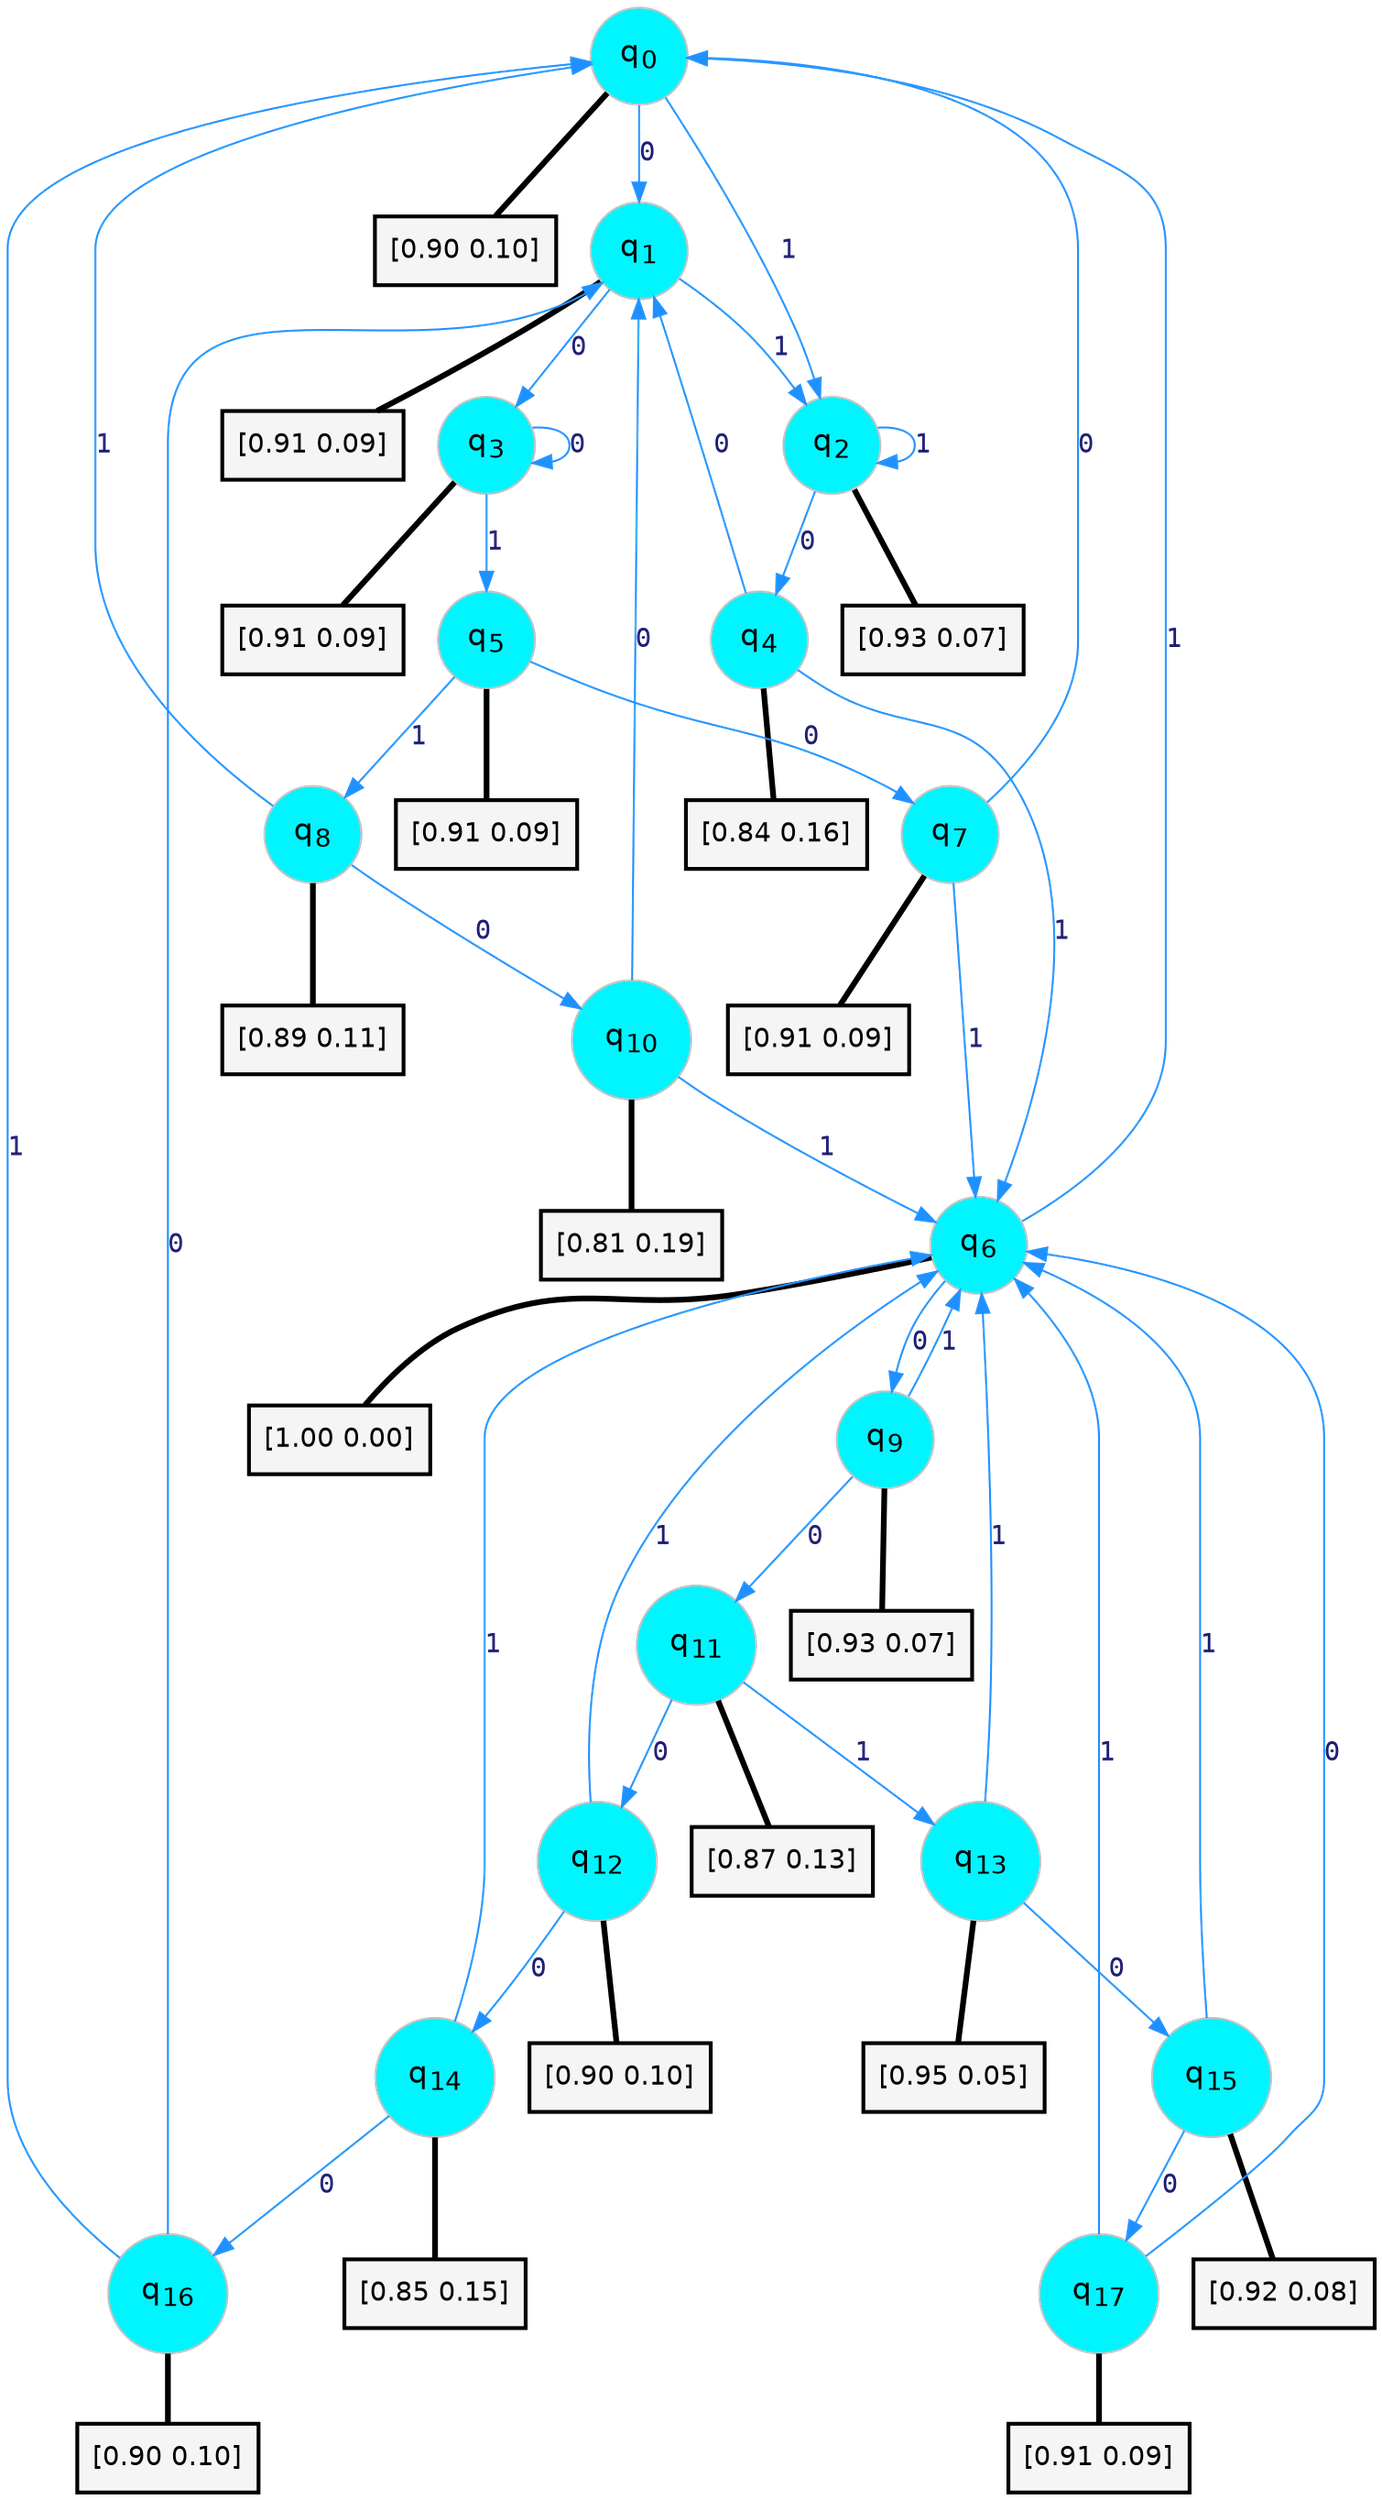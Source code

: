digraph G {
graph [
bgcolor=transparent, dpi=300, rankdir=TD, size="40,25"];
node [
color=gray, fillcolor=turquoise1, fontcolor=black, fontname=Helvetica, fontsize=16, fontweight=bold, shape=circle, style=filled];
edge [
arrowsize=1, color=dodgerblue1, fontcolor=midnightblue, fontname=courier, fontweight=bold, penwidth=1, style=solid, weight=20];
0[label=<q<SUB>0</SUB>>];
1[label=<q<SUB>1</SUB>>];
2[label=<q<SUB>2</SUB>>];
3[label=<q<SUB>3</SUB>>];
4[label=<q<SUB>4</SUB>>];
5[label=<q<SUB>5</SUB>>];
6[label=<q<SUB>6</SUB>>];
7[label=<q<SUB>7</SUB>>];
8[label=<q<SUB>8</SUB>>];
9[label=<q<SUB>9</SUB>>];
10[label=<q<SUB>10</SUB>>];
11[label=<q<SUB>11</SUB>>];
12[label=<q<SUB>12</SUB>>];
13[label=<q<SUB>13</SUB>>];
14[label=<q<SUB>14</SUB>>];
15[label=<q<SUB>15</SUB>>];
16[label=<q<SUB>16</SUB>>];
17[label=<q<SUB>17</SUB>>];
18[label="[0.90 0.10]", shape=box,fontcolor=black, fontname=Helvetica, fontsize=14, penwidth=2, fillcolor=whitesmoke,color=black];
19[label="[0.91 0.09]", shape=box,fontcolor=black, fontname=Helvetica, fontsize=14, penwidth=2, fillcolor=whitesmoke,color=black];
20[label="[0.93 0.07]", shape=box,fontcolor=black, fontname=Helvetica, fontsize=14, penwidth=2, fillcolor=whitesmoke,color=black];
21[label="[0.91 0.09]", shape=box,fontcolor=black, fontname=Helvetica, fontsize=14, penwidth=2, fillcolor=whitesmoke,color=black];
22[label="[0.84 0.16]", shape=box,fontcolor=black, fontname=Helvetica, fontsize=14, penwidth=2, fillcolor=whitesmoke,color=black];
23[label="[0.91 0.09]", shape=box,fontcolor=black, fontname=Helvetica, fontsize=14, penwidth=2, fillcolor=whitesmoke,color=black];
24[label="[1.00 0.00]", shape=box,fontcolor=black, fontname=Helvetica, fontsize=14, penwidth=2, fillcolor=whitesmoke,color=black];
25[label="[0.91 0.09]", shape=box,fontcolor=black, fontname=Helvetica, fontsize=14, penwidth=2, fillcolor=whitesmoke,color=black];
26[label="[0.89 0.11]", shape=box,fontcolor=black, fontname=Helvetica, fontsize=14, penwidth=2, fillcolor=whitesmoke,color=black];
27[label="[0.93 0.07]", shape=box,fontcolor=black, fontname=Helvetica, fontsize=14, penwidth=2, fillcolor=whitesmoke,color=black];
28[label="[0.81 0.19]", shape=box,fontcolor=black, fontname=Helvetica, fontsize=14, penwidth=2, fillcolor=whitesmoke,color=black];
29[label="[0.87 0.13]", shape=box,fontcolor=black, fontname=Helvetica, fontsize=14, penwidth=2, fillcolor=whitesmoke,color=black];
30[label="[0.90 0.10]", shape=box,fontcolor=black, fontname=Helvetica, fontsize=14, penwidth=2, fillcolor=whitesmoke,color=black];
31[label="[0.95 0.05]", shape=box,fontcolor=black, fontname=Helvetica, fontsize=14, penwidth=2, fillcolor=whitesmoke,color=black];
32[label="[0.85 0.15]", shape=box,fontcolor=black, fontname=Helvetica, fontsize=14, penwidth=2, fillcolor=whitesmoke,color=black];
33[label="[0.92 0.08]", shape=box,fontcolor=black, fontname=Helvetica, fontsize=14, penwidth=2, fillcolor=whitesmoke,color=black];
34[label="[0.90 0.10]", shape=box,fontcolor=black, fontname=Helvetica, fontsize=14, penwidth=2, fillcolor=whitesmoke,color=black];
35[label="[0.91 0.09]", shape=box,fontcolor=black, fontname=Helvetica, fontsize=14, penwidth=2, fillcolor=whitesmoke,color=black];
0->1 [label=0];
0->2 [label=1];
0->18 [arrowhead=none, penwidth=3,color=black];
1->3 [label=0];
1->2 [label=1];
1->19 [arrowhead=none, penwidth=3,color=black];
2->4 [label=0];
2->2 [label=1];
2->20 [arrowhead=none, penwidth=3,color=black];
3->3 [label=0];
3->5 [label=1];
3->21 [arrowhead=none, penwidth=3,color=black];
4->1 [label=0];
4->6 [label=1];
4->22 [arrowhead=none, penwidth=3,color=black];
5->7 [label=0];
5->8 [label=1];
5->23 [arrowhead=none, penwidth=3,color=black];
6->9 [label=0];
6->0 [label=1];
6->24 [arrowhead=none, penwidth=3,color=black];
7->0 [label=0];
7->6 [label=1];
7->25 [arrowhead=none, penwidth=3,color=black];
8->10 [label=0];
8->0 [label=1];
8->26 [arrowhead=none, penwidth=3,color=black];
9->11 [label=0];
9->6 [label=1];
9->27 [arrowhead=none, penwidth=3,color=black];
10->1 [label=0];
10->6 [label=1];
10->28 [arrowhead=none, penwidth=3,color=black];
11->12 [label=0];
11->13 [label=1];
11->29 [arrowhead=none, penwidth=3,color=black];
12->14 [label=0];
12->6 [label=1];
12->30 [arrowhead=none, penwidth=3,color=black];
13->15 [label=0];
13->6 [label=1];
13->31 [arrowhead=none, penwidth=3,color=black];
14->16 [label=0];
14->6 [label=1];
14->32 [arrowhead=none, penwidth=3,color=black];
15->17 [label=0];
15->6 [label=1];
15->33 [arrowhead=none, penwidth=3,color=black];
16->1 [label=0];
16->0 [label=1];
16->34 [arrowhead=none, penwidth=3,color=black];
17->6 [label=0];
17->6 [label=1];
17->35 [arrowhead=none, penwidth=3,color=black];
}
